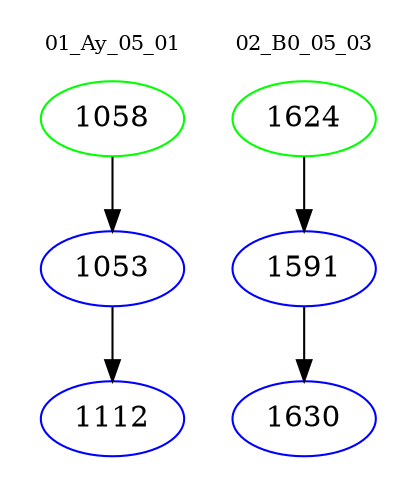 digraph{
subgraph cluster_0 {
color = white
label = "01_Ay_05_01";
fontsize=10;
T0_1058 [label="1058", color="green"]
T0_1058 -> T0_1053 [color="black"]
T0_1053 [label="1053", color="blue"]
T0_1053 -> T0_1112 [color="black"]
T0_1112 [label="1112", color="blue"]
}
subgraph cluster_1 {
color = white
label = "02_B0_05_03";
fontsize=10;
T1_1624 [label="1624", color="green"]
T1_1624 -> T1_1591 [color="black"]
T1_1591 [label="1591", color="blue"]
T1_1591 -> T1_1630 [color="black"]
T1_1630 [label="1630", color="blue"]
}
}
